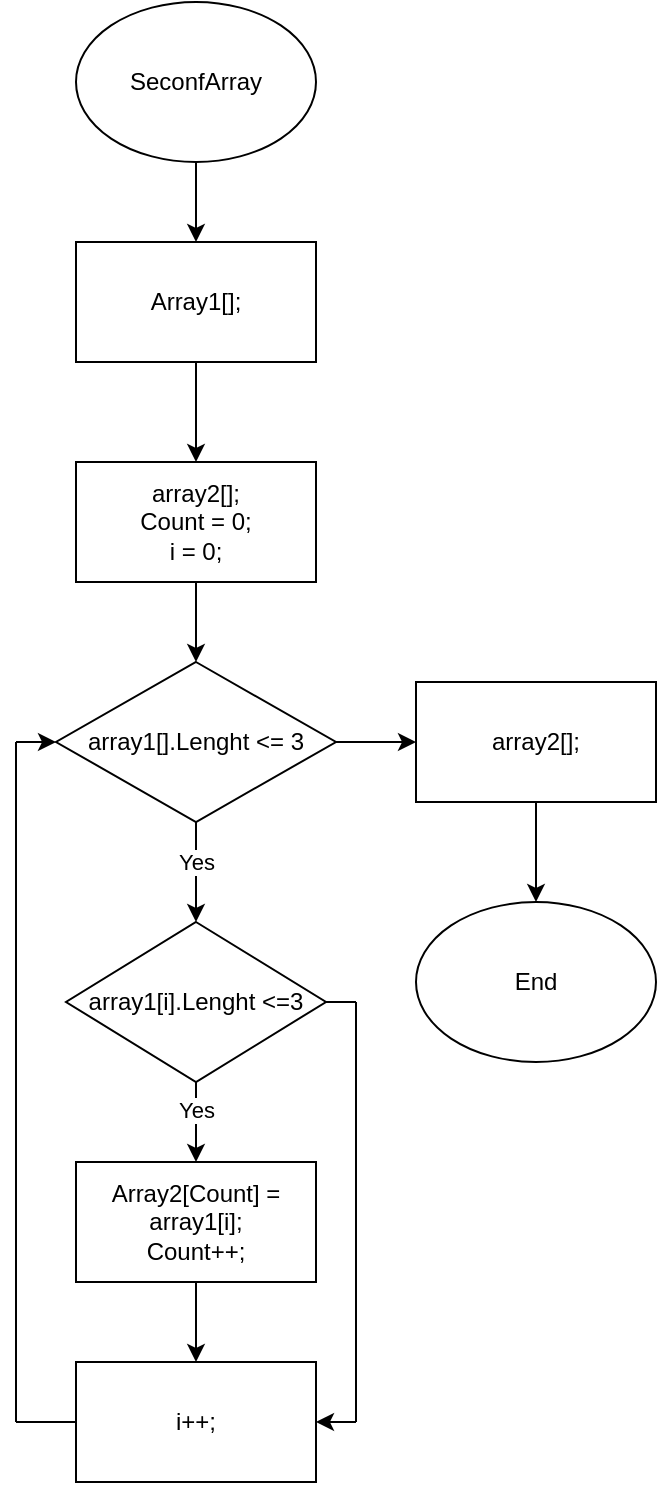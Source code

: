<mxfile version="20.2.8" type="device"><diagram id="vp3lhNrj8woHFTgMD9e-" name="Страница 1"><mxGraphModel dx="1102" dy="914" grid="1" gridSize="10" guides="1" tooltips="1" connect="1" arrows="1" fold="1" page="1" pageScale="1" pageWidth="827" pageHeight="1169" math="0" shadow="0"><root><mxCell id="0"/><mxCell id="1" parent="0"/><mxCell id="3pnVxmC7O5aSOW6TS_R3-10" value="" style="edgeStyle=orthogonalEdgeStyle;rounded=0;orthogonalLoop=1;jettySize=auto;html=1;" edge="1" parent="1" source="3pnVxmC7O5aSOW6TS_R3-1" target="3pnVxmC7O5aSOW6TS_R3-2"><mxGeometry relative="1" as="geometry"/></mxCell><mxCell id="3pnVxmC7O5aSOW6TS_R3-1" value="SeconfArray" style="ellipse;whiteSpace=wrap;html=1;" vertex="1" parent="1"><mxGeometry x="110" y="40" width="120" height="80" as="geometry"/></mxCell><mxCell id="3pnVxmC7O5aSOW6TS_R3-11" value="" style="edgeStyle=orthogonalEdgeStyle;rounded=0;orthogonalLoop=1;jettySize=auto;html=1;" edge="1" parent="1" source="3pnVxmC7O5aSOW6TS_R3-2" target="3pnVxmC7O5aSOW6TS_R3-3"><mxGeometry relative="1" as="geometry"/></mxCell><mxCell id="3pnVxmC7O5aSOW6TS_R3-2" value="Array1[];" style="rounded=0;whiteSpace=wrap;html=1;" vertex="1" parent="1"><mxGeometry x="110" y="160" width="120" height="60" as="geometry"/></mxCell><mxCell id="3pnVxmC7O5aSOW6TS_R3-12" value="" style="edgeStyle=orthogonalEdgeStyle;rounded=0;orthogonalLoop=1;jettySize=auto;html=1;" edge="1" parent="1" source="3pnVxmC7O5aSOW6TS_R3-3" target="3pnVxmC7O5aSOW6TS_R3-4"><mxGeometry relative="1" as="geometry"/></mxCell><mxCell id="3pnVxmC7O5aSOW6TS_R3-3" value="array2[];&lt;br&gt;Count = 0;&lt;br&gt;i = 0;" style="rounded=0;whiteSpace=wrap;html=1;" vertex="1" parent="1"><mxGeometry x="110" y="270" width="120" height="60" as="geometry"/></mxCell><mxCell id="3pnVxmC7O5aSOW6TS_R3-13" value="" style="edgeStyle=orthogonalEdgeStyle;rounded=0;orthogonalLoop=1;jettySize=auto;html=1;" edge="1" parent="1" source="3pnVxmC7O5aSOW6TS_R3-4" target="3pnVxmC7O5aSOW6TS_R3-5"><mxGeometry relative="1" as="geometry"><Array as="points"><mxPoint x="170" y="470"/><mxPoint x="170" y="470"/></Array></mxGeometry></mxCell><mxCell id="3pnVxmC7O5aSOW6TS_R3-24" value="Yes" style="edgeLabel;html=1;align=center;verticalAlign=middle;resizable=0;points=[];" vertex="1" connectable="0" parent="3pnVxmC7O5aSOW6TS_R3-13"><mxGeometry x="-0.2" relative="1" as="geometry"><mxPoint as="offset"/></mxGeometry></mxCell><mxCell id="3pnVxmC7O5aSOW6TS_R3-14" value="" style="edgeStyle=orthogonalEdgeStyle;rounded=0;orthogonalLoop=1;jettySize=auto;html=1;" edge="1" parent="1" source="3pnVxmC7O5aSOW6TS_R3-4" target="3pnVxmC7O5aSOW6TS_R3-8"><mxGeometry relative="1" as="geometry"/></mxCell><mxCell id="3pnVxmC7O5aSOW6TS_R3-4" value="array1[].Lenght &amp;lt;= 3" style="rhombus;whiteSpace=wrap;html=1;" vertex="1" parent="1"><mxGeometry x="100" y="370" width="140" height="80" as="geometry"/></mxCell><mxCell id="3pnVxmC7O5aSOW6TS_R3-16" value="" style="edgeStyle=orthogonalEdgeStyle;rounded=0;orthogonalLoop=1;jettySize=auto;html=1;" edge="1" parent="1" source="3pnVxmC7O5aSOW6TS_R3-5" target="3pnVxmC7O5aSOW6TS_R3-6"><mxGeometry relative="1" as="geometry"/></mxCell><mxCell id="3pnVxmC7O5aSOW6TS_R3-25" value="Yes" style="edgeLabel;html=1;align=center;verticalAlign=middle;resizable=0;points=[];" vertex="1" connectable="0" parent="3pnVxmC7O5aSOW6TS_R3-16"><mxGeometry x="-0.317" relative="1" as="geometry"><mxPoint as="offset"/></mxGeometry></mxCell><mxCell id="3pnVxmC7O5aSOW6TS_R3-5" value="array1[i].Lenght &amp;lt;=3" style="rhombus;whiteSpace=wrap;html=1;" vertex="1" parent="1"><mxGeometry x="105" y="500" width="130" height="80" as="geometry"/></mxCell><mxCell id="3pnVxmC7O5aSOW6TS_R3-17" value="" style="edgeStyle=orthogonalEdgeStyle;rounded=0;orthogonalLoop=1;jettySize=auto;html=1;" edge="1" parent="1" source="3pnVxmC7O5aSOW6TS_R3-6" target="3pnVxmC7O5aSOW6TS_R3-7"><mxGeometry relative="1" as="geometry"/></mxCell><mxCell id="3pnVxmC7O5aSOW6TS_R3-6" value="Array2[Count] = array1[i];&lt;br&gt;Count++;" style="rounded=0;whiteSpace=wrap;html=1;" vertex="1" parent="1"><mxGeometry x="110" y="620" width="120" height="60" as="geometry"/></mxCell><mxCell id="3pnVxmC7O5aSOW6TS_R3-7" value="i++;" style="rounded=0;whiteSpace=wrap;html=1;" vertex="1" parent="1"><mxGeometry x="110" y="720" width="120" height="60" as="geometry"/></mxCell><mxCell id="3pnVxmC7O5aSOW6TS_R3-15" value="" style="edgeStyle=orthogonalEdgeStyle;rounded=0;orthogonalLoop=1;jettySize=auto;html=1;" edge="1" parent="1" source="3pnVxmC7O5aSOW6TS_R3-8" target="3pnVxmC7O5aSOW6TS_R3-9"><mxGeometry relative="1" as="geometry"/></mxCell><mxCell id="3pnVxmC7O5aSOW6TS_R3-8" value="array2[];" style="rounded=0;whiteSpace=wrap;html=1;" vertex="1" parent="1"><mxGeometry x="280" y="380" width="120" height="60" as="geometry"/></mxCell><mxCell id="3pnVxmC7O5aSOW6TS_R3-9" value="End" style="ellipse;whiteSpace=wrap;html=1;" vertex="1" parent="1"><mxGeometry x="280" y="490" width="120" height="80" as="geometry"/></mxCell><mxCell id="3pnVxmC7O5aSOW6TS_R3-18" value="" style="endArrow=classic;html=1;rounded=0;" edge="1" parent="1"><mxGeometry width="50" height="50" relative="1" as="geometry"><mxPoint x="80" y="410" as="sourcePoint"/><mxPoint x="100" y="410" as="targetPoint"/></mxGeometry></mxCell><mxCell id="3pnVxmC7O5aSOW6TS_R3-19" value="" style="endArrow=none;html=1;rounded=0;" edge="1" parent="1"><mxGeometry width="50" height="50" relative="1" as="geometry"><mxPoint x="80" y="750" as="sourcePoint"/><mxPoint x="80" y="410" as="targetPoint"/></mxGeometry></mxCell><mxCell id="3pnVxmC7O5aSOW6TS_R3-20" value="" style="endArrow=none;html=1;rounded=0;exitX=0;exitY=0.5;exitDx=0;exitDy=0;" edge="1" parent="1" source="3pnVxmC7O5aSOW6TS_R3-7"><mxGeometry width="50" height="50" relative="1" as="geometry"><mxPoint x="180" y="450" as="sourcePoint"/><mxPoint x="80" y="750" as="targetPoint"/><Array as="points"/></mxGeometry></mxCell><mxCell id="3pnVxmC7O5aSOW6TS_R3-21" value="" style="endArrow=classic;html=1;rounded=0;entryX=1;entryY=0.5;entryDx=0;entryDy=0;" edge="1" parent="1" target="3pnVxmC7O5aSOW6TS_R3-7"><mxGeometry width="50" height="50" relative="1" as="geometry"><mxPoint x="250" y="750" as="sourcePoint"/><mxPoint x="230" y="400" as="targetPoint"/></mxGeometry></mxCell><mxCell id="3pnVxmC7O5aSOW6TS_R3-26" value="" style="endArrow=none;html=1;rounded=0;" edge="1" parent="1"><mxGeometry width="50" height="50" relative="1" as="geometry"><mxPoint x="250" y="750" as="sourcePoint"/><mxPoint x="250" y="540" as="targetPoint"/></mxGeometry></mxCell><mxCell id="3pnVxmC7O5aSOW6TS_R3-27" value="" style="endArrow=none;html=1;rounded=0;entryX=1;entryY=0.5;entryDx=0;entryDy=0;" edge="1" parent="1" target="3pnVxmC7O5aSOW6TS_R3-5"><mxGeometry width="50" height="50" relative="1" as="geometry"><mxPoint x="250" y="540" as="sourcePoint"/><mxPoint x="240" y="540" as="targetPoint"/></mxGeometry></mxCell></root></mxGraphModel></diagram></mxfile>